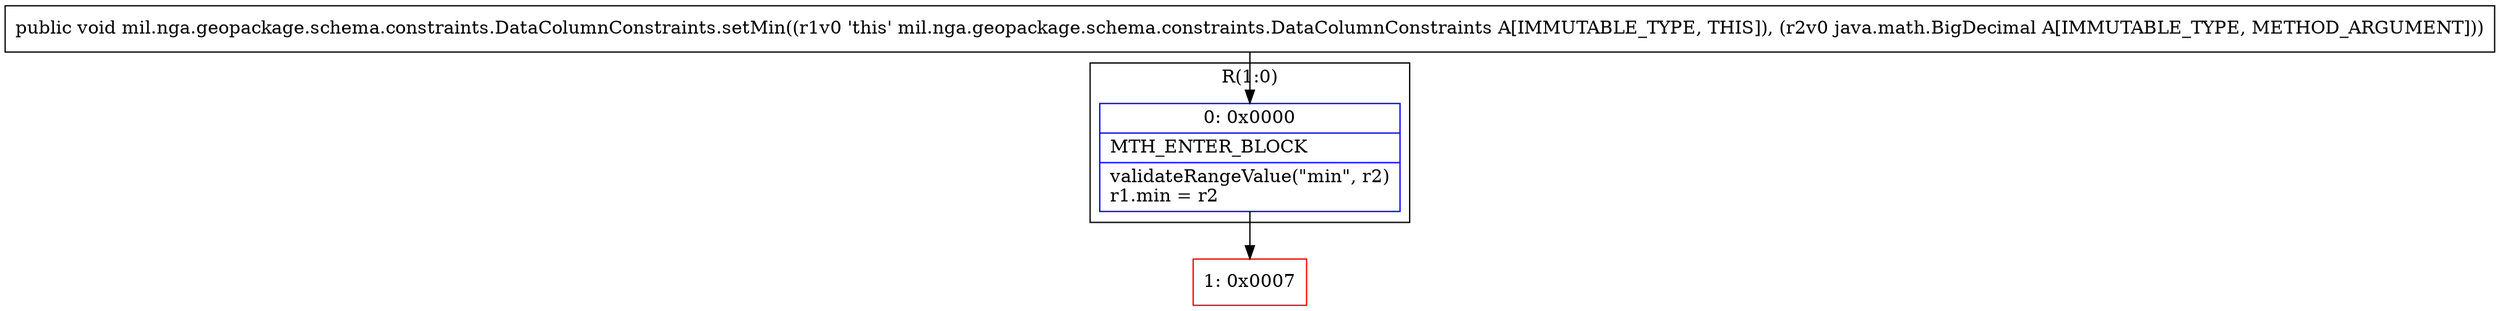 digraph "CFG formil.nga.geopackage.schema.constraints.DataColumnConstraints.setMin(Ljava\/math\/BigDecimal;)V" {
subgraph cluster_Region_347107221 {
label = "R(1:0)";
node [shape=record,color=blue];
Node_0 [shape=record,label="{0\:\ 0x0000|MTH_ENTER_BLOCK\l|validateRangeValue(\"min\", r2)\lr1.min = r2\l}"];
}
Node_1 [shape=record,color=red,label="{1\:\ 0x0007}"];
MethodNode[shape=record,label="{public void mil.nga.geopackage.schema.constraints.DataColumnConstraints.setMin((r1v0 'this' mil.nga.geopackage.schema.constraints.DataColumnConstraints A[IMMUTABLE_TYPE, THIS]), (r2v0 java.math.BigDecimal A[IMMUTABLE_TYPE, METHOD_ARGUMENT])) }"];
MethodNode -> Node_0;
Node_0 -> Node_1;
}


